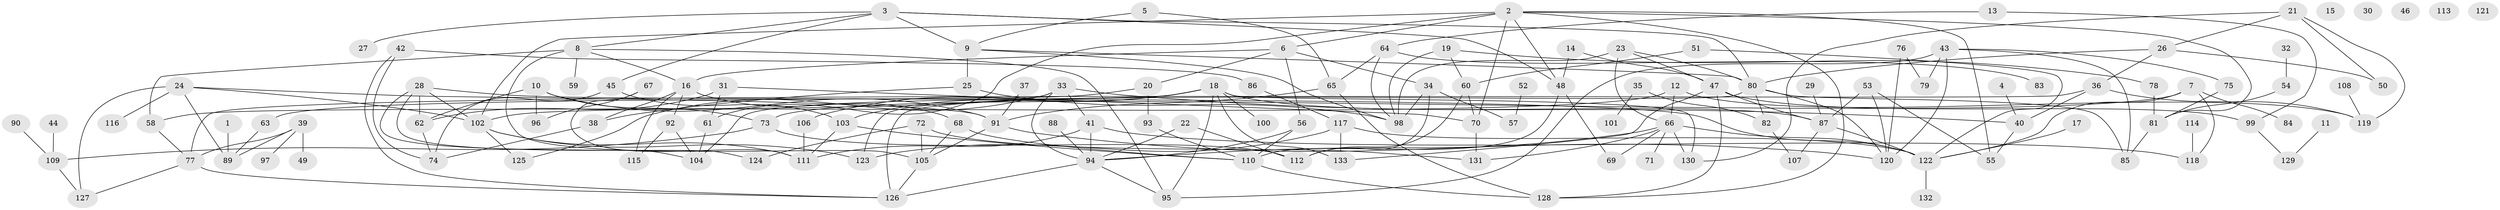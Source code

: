 // coarse degree distribution, {1: 0.24210526315789474, 10: 0.05263157894736842, 4: 0.12631578947368421, 5: 0.12631578947368421, 3: 0.15789473684210525, 2: 0.09473684210526316, 0: 0.05263157894736842, 6: 0.07368421052631578, 8: 0.031578947368421054, 9: 0.010526315789473684, 7: 0.031578947368421054}
// Generated by graph-tools (version 1.1) at 2025/41/03/06/25 10:41:24]
// undirected, 133 vertices, 211 edges
graph export_dot {
graph [start="1"]
  node [color=gray90,style=filled];
  1;
  2;
  3;
  4;
  5;
  6;
  7;
  8;
  9;
  10;
  11;
  12;
  13;
  14;
  15;
  16;
  17;
  18;
  19;
  20;
  21;
  22;
  23;
  24;
  25;
  26;
  27;
  28;
  29;
  30;
  31;
  32;
  33;
  34;
  35;
  36;
  37;
  38;
  39;
  40;
  41;
  42;
  43;
  44;
  45;
  46;
  47;
  48;
  49;
  50;
  51;
  52;
  53;
  54;
  55;
  56;
  57;
  58;
  59;
  60;
  61;
  62;
  63;
  64;
  65;
  66;
  67;
  68;
  69;
  70;
  71;
  72;
  73;
  74;
  75;
  76;
  77;
  78;
  79;
  80;
  81;
  82;
  83;
  84;
  85;
  86;
  87;
  88;
  89;
  90;
  91;
  92;
  93;
  94;
  95;
  96;
  97;
  98;
  99;
  100;
  101;
  102;
  103;
  104;
  105;
  106;
  107;
  108;
  109;
  110;
  111;
  112;
  113;
  114;
  115;
  116;
  117;
  118;
  119;
  120;
  121;
  122;
  123;
  124;
  125;
  126;
  127;
  128;
  129;
  130;
  131;
  132;
  133;
  1 -- 89;
  2 -- 6;
  2 -- 48;
  2 -- 55;
  2 -- 61;
  2 -- 70;
  2 -- 81;
  2 -- 102;
  2 -- 128;
  3 -- 8;
  3 -- 9;
  3 -- 27;
  3 -- 45;
  3 -- 48;
  3 -- 80;
  4 -- 40;
  5 -- 9;
  5 -- 65;
  6 -- 16;
  6 -- 20;
  6 -- 34;
  6 -- 56;
  7 -- 73;
  7 -- 84;
  7 -- 118;
  7 -- 122;
  8 -- 16;
  8 -- 58;
  8 -- 59;
  8 -- 95;
  8 -- 105;
  9 -- 25;
  9 -- 80;
  9 -- 98;
  10 -- 62;
  10 -- 73;
  10 -- 91;
  10 -- 96;
  11 -- 129;
  12 -- 66;
  12 -- 102;
  12 -- 119;
  13 -- 64;
  13 -- 99;
  14 -- 47;
  14 -- 48;
  16 -- 38;
  16 -- 68;
  16 -- 92;
  16 -- 115;
  17 -- 122;
  18 -- 87;
  18 -- 95;
  18 -- 100;
  18 -- 103;
  18 -- 104;
  18 -- 106;
  18 -- 123;
  18 -- 130;
  18 -- 133;
  19 -- 60;
  19 -- 78;
  19 -- 98;
  20 -- 63;
  20 -- 93;
  21 -- 26;
  21 -- 50;
  21 -- 119;
  21 -- 130;
  22 -- 94;
  22 -- 112;
  23 -- 47;
  23 -- 66;
  23 -- 80;
  23 -- 98;
  24 -- 89;
  24 -- 91;
  24 -- 102;
  24 -- 116;
  24 -- 127;
  25 -- 38;
  25 -- 98;
  26 -- 36;
  26 -- 50;
  26 -- 80;
  28 -- 62;
  28 -- 102;
  28 -- 104;
  28 -- 122;
  28 -- 124;
  29 -- 87;
  31 -- 61;
  31 -- 62;
  31 -- 70;
  32 -- 54;
  33 -- 40;
  33 -- 41;
  33 -- 58;
  33 -- 94;
  33 -- 125;
  34 -- 57;
  34 -- 98;
  34 -- 112;
  35 -- 82;
  35 -- 101;
  36 -- 40;
  36 -- 77;
  36 -- 119;
  37 -- 91;
  38 -- 74;
  39 -- 49;
  39 -- 77;
  39 -- 89;
  39 -- 97;
  40 -- 55;
  41 -- 94;
  41 -- 111;
  41 -- 118;
  42 -- 74;
  42 -- 86;
  42 -- 126;
  43 -- 75;
  43 -- 79;
  43 -- 85;
  43 -- 95;
  43 -- 120;
  44 -- 109;
  45 -- 74;
  45 -- 103;
  47 -- 87;
  47 -- 99;
  47 -- 128;
  47 -- 133;
  48 -- 69;
  48 -- 110;
  51 -- 60;
  51 -- 122;
  52 -- 57;
  53 -- 55;
  53 -- 87;
  53 -- 120;
  54 -- 81;
  56 -- 94;
  56 -- 110;
  58 -- 77;
  60 -- 70;
  60 -- 112;
  61 -- 104;
  62 -- 74;
  63 -- 89;
  64 -- 65;
  64 -- 83;
  64 -- 98;
  65 -- 91;
  65 -- 128;
  66 -- 69;
  66 -- 71;
  66 -- 94;
  66 -- 122;
  66 -- 130;
  66 -- 131;
  67 -- 96;
  67 -- 111;
  68 -- 105;
  68 -- 110;
  70 -- 131;
  72 -- 105;
  72 -- 124;
  72 -- 131;
  73 -- 109;
  73 -- 112;
  75 -- 81;
  76 -- 79;
  76 -- 120;
  77 -- 126;
  77 -- 127;
  78 -- 81;
  80 -- 82;
  80 -- 85;
  80 -- 120;
  80 -- 126;
  81 -- 85;
  82 -- 107;
  86 -- 117;
  87 -- 107;
  87 -- 122;
  88 -- 94;
  90 -- 109;
  91 -- 105;
  91 -- 120;
  92 -- 104;
  92 -- 115;
  93 -- 110;
  94 -- 95;
  94 -- 126;
  99 -- 129;
  102 -- 111;
  102 -- 123;
  102 -- 125;
  103 -- 110;
  103 -- 111;
  105 -- 126;
  106 -- 111;
  108 -- 119;
  109 -- 127;
  110 -- 128;
  114 -- 118;
  117 -- 122;
  117 -- 123;
  117 -- 133;
  122 -- 132;
}
